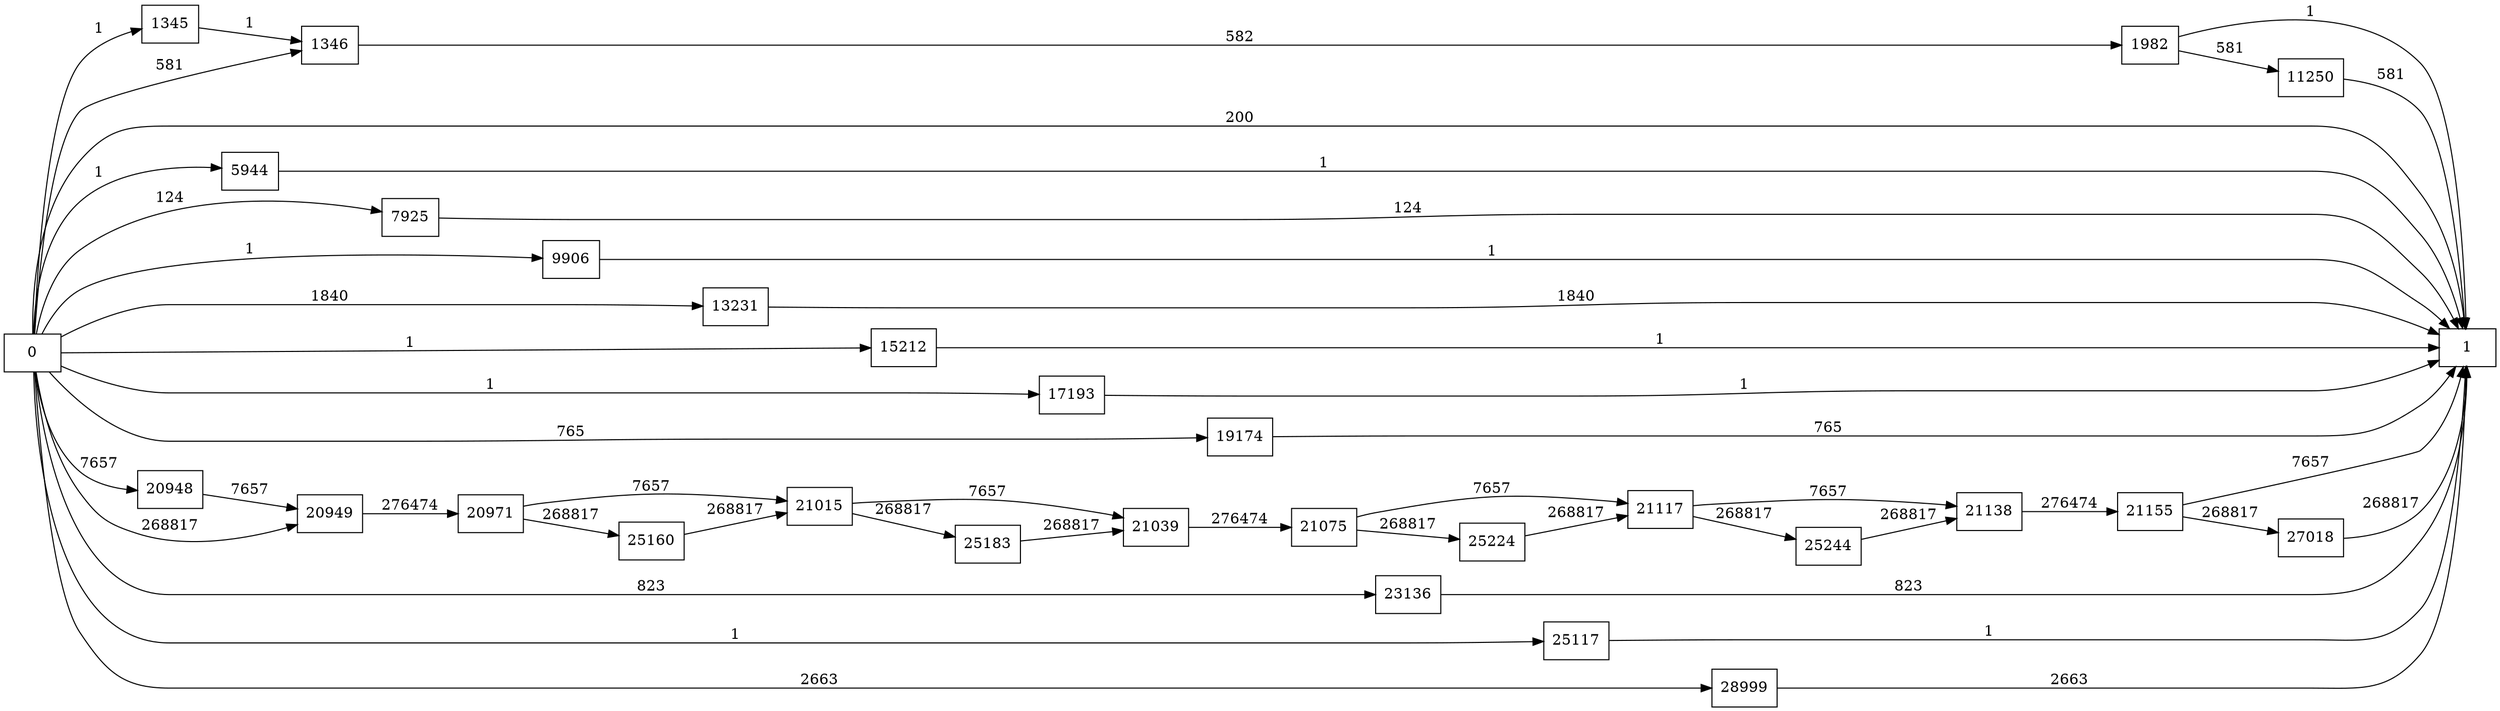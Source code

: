 digraph {
	graph [rankdir=LR]
	node [shape=rectangle]
	1345 -> 1346 [label=1]
	1346 -> 1982 [label=582]
	1982 -> 1 [label=1]
	1982 -> 11250 [label=581]
	5944 -> 1 [label=1]
	7925 -> 1 [label=124]
	9906 -> 1 [label=1]
	11250 -> 1 [label=581]
	13231 -> 1 [label=1840]
	15212 -> 1 [label=1]
	17193 -> 1 [label=1]
	19174 -> 1 [label=765]
	20948 -> 20949 [label=7657]
	20949 -> 20971 [label=276474]
	20971 -> 21015 [label=7657]
	20971 -> 25160 [label=268817]
	21015 -> 21039 [label=7657]
	21015 -> 25183 [label=268817]
	21039 -> 21075 [label=276474]
	21075 -> 21117 [label=7657]
	21075 -> 25224 [label=268817]
	21117 -> 21138 [label=7657]
	21117 -> 25244 [label=268817]
	21138 -> 21155 [label=276474]
	21155 -> 1 [label=7657]
	21155 -> 27018 [label=268817]
	23136 -> 1 [label=823]
	25117 -> 1 [label=1]
	25160 -> 21015 [label=268817]
	25183 -> 21039 [label=268817]
	25224 -> 21117 [label=268817]
	25244 -> 21138 [label=268817]
	27018 -> 1 [label=268817]
	28999 -> 1 [label=2663]
	0 -> 1346 [label=581]
	0 -> 20949 [label=268817]
	0 -> 1345 [label=1]
	0 -> 1 [label=200]
	0 -> 5944 [label=1]
	0 -> 7925 [label=124]
	0 -> 9906 [label=1]
	0 -> 13231 [label=1840]
	0 -> 15212 [label=1]
	0 -> 17193 [label=1]
	0 -> 19174 [label=765]
	0 -> 20948 [label=7657]
	0 -> 23136 [label=823]
	0 -> 25117 [label=1]
	0 -> 28999 [label=2663]
}
